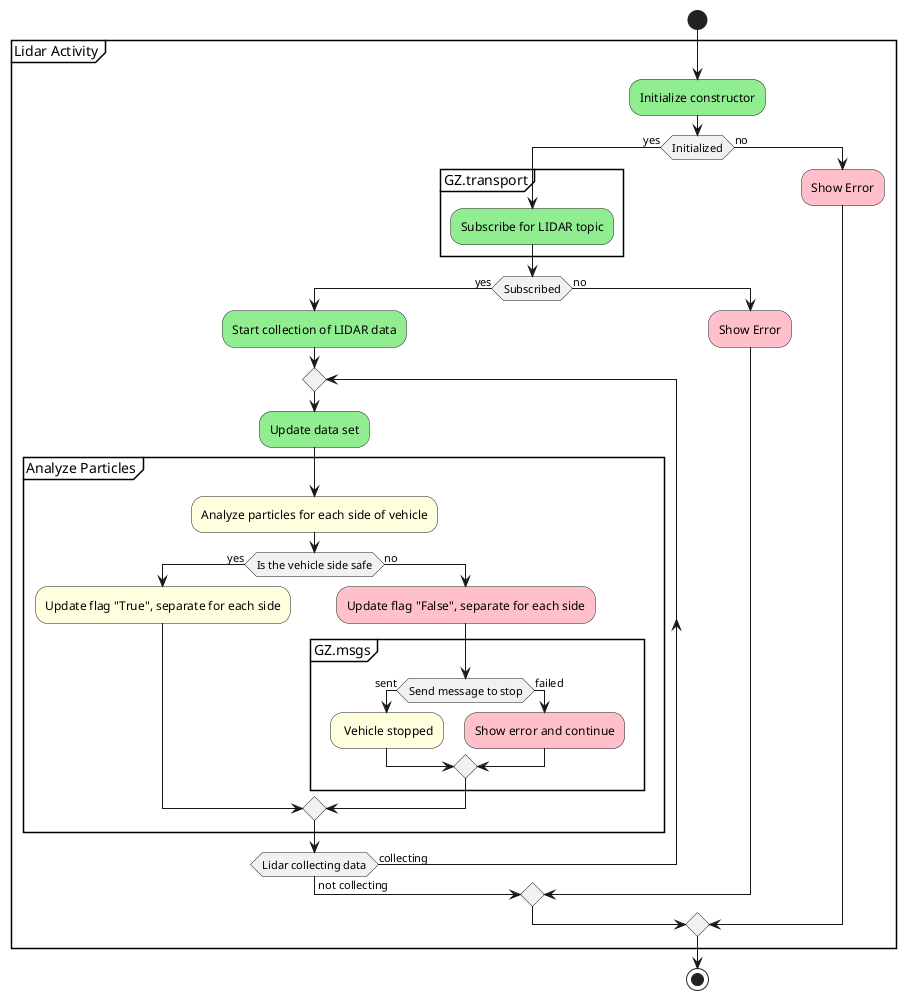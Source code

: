 @startuml lidar
|Lidar|
start
partition Lidar Activity{
    #LightGreen:Initialize constructor;
    if (Initialized) then (yes)
        group GZ.transport
            #LightGreen :Subscribe for LIDAR topic;
        end group
        if (Subscribed) then (yes)
            #LightGreen:Start collection of LIDAR data;
            repeat 
            #LightGreen:Update data set;
                group Analyze Particles
                    #LightYellow:Analyze particles for each side of vehicle;
                    if (Is the vehicle side safe) then (yes)
                        #LightYellow :Update flag "True", separate for each side;
                    else (no)
                        #pink :Update flag "False", separate for each side;
                        group GZ.msgs
                            if (Send message to stop) then (sent)
                                #LightYellow: Vehicle stopped;
                            else (failed)
                                #pink :Show error and continue;
                            endif
                        end group
                    endif
                end group
            repeat while (Lidar collecting data) is (collecting) not (not collecting)
        else (no)
            #pink :Show Error;
        endif
    else (no)
        #pink :Show Error;
    endif
}
    
stop
@enduml